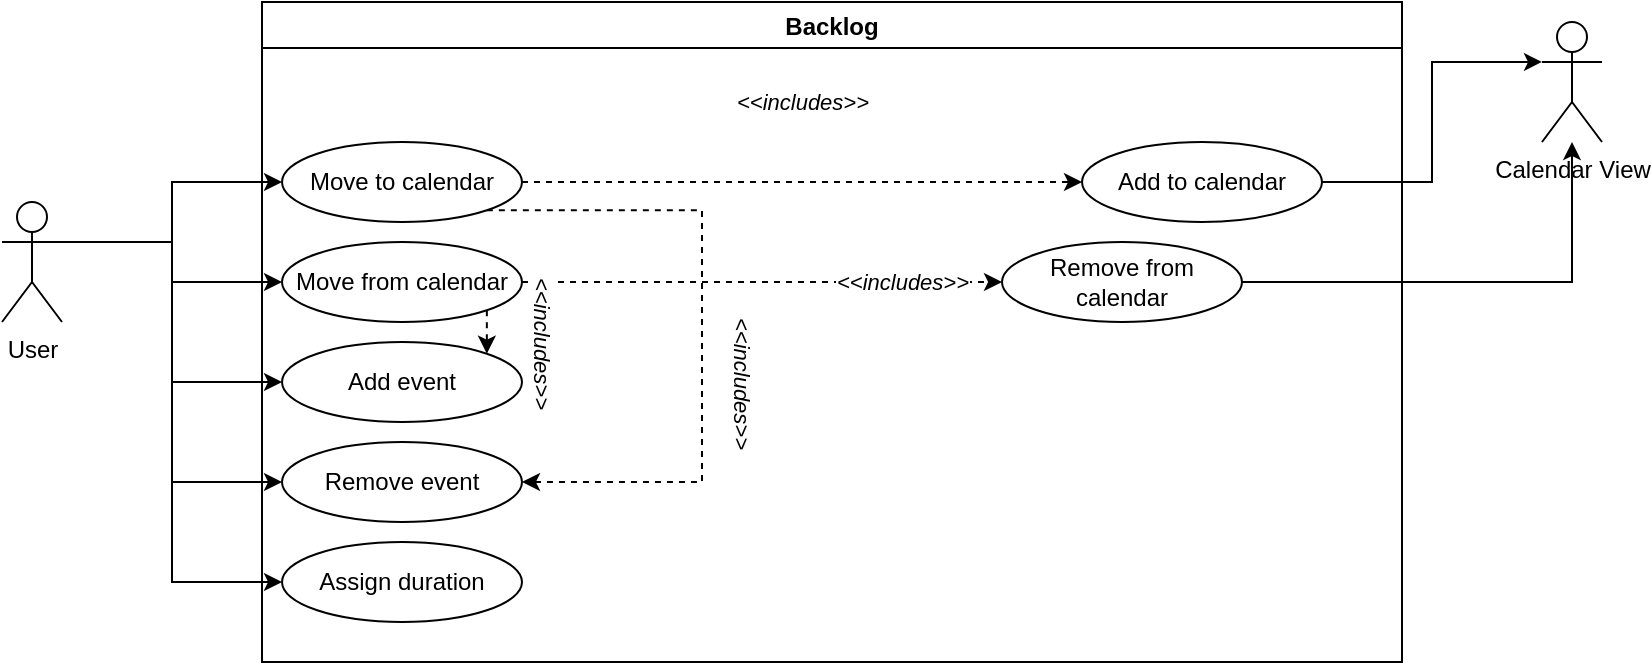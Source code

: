 <mxfile version="15.5.4" type="device"><diagram id="6DYqambJU48ZPH_mwP6G" name="Page-1"><mxGraphModel dx="1326" dy="880" grid="1" gridSize="10" guides="1" tooltips="1" connect="1" arrows="1" fold="1" page="1" pageScale="1" pageWidth="850" pageHeight="1100" math="0" shadow="0"><root><mxCell id="0"/><mxCell id="1" parent="0"/><mxCell id="C8MBlFfFD1ReF_RZRuRI-14" style="edgeStyle=orthogonalEdgeStyle;rounded=0;orthogonalLoop=1;jettySize=auto;html=1;exitX=1;exitY=0.333;exitDx=0;exitDy=0;exitPerimeter=0;entryX=0;entryY=0.5;entryDx=0;entryDy=0;" edge="1" parent="1" source="C8MBlFfFD1ReF_RZRuRI-19" target="C8MBlFfFD1ReF_RZRuRI-9"><mxGeometry relative="1" as="geometry"/></mxCell><mxCell id="C8MBlFfFD1ReF_RZRuRI-15" style="edgeStyle=orthogonalEdgeStyle;rounded=0;orthogonalLoop=1;jettySize=auto;html=1;exitX=1;exitY=0.333;exitDx=0;exitDy=0;exitPerimeter=0;entryX=0;entryY=0.5;entryDx=0;entryDy=0;" edge="1" parent="1" source="C8MBlFfFD1ReF_RZRuRI-19" target="C8MBlFfFD1ReF_RZRuRI-7"><mxGeometry relative="1" as="geometry"/></mxCell><mxCell id="C8MBlFfFD1ReF_RZRuRI-17" style="edgeStyle=orthogonalEdgeStyle;rounded=0;orthogonalLoop=1;jettySize=auto;html=1;exitX=1;exitY=0.333;exitDx=0;exitDy=0;exitPerimeter=0;entryX=0;entryY=0.5;entryDx=0;entryDy=0;" edge="1" parent="1" source="C8MBlFfFD1ReF_RZRuRI-19" target="C8MBlFfFD1ReF_RZRuRI-2"><mxGeometry relative="1" as="geometry"/></mxCell><mxCell id="C8MBlFfFD1ReF_RZRuRI-37" style="edgeStyle=orthogonalEdgeStyle;rounded=0;orthogonalLoop=1;jettySize=auto;html=1;exitX=1;exitY=0.333;exitDx=0;exitDy=0;exitPerimeter=0;entryX=0;entryY=0.5;entryDx=0;entryDy=0;" edge="1" parent="1" source="C8MBlFfFD1ReF_RZRuRI-19" target="C8MBlFfFD1ReF_RZRuRI-35"><mxGeometry relative="1" as="geometry"/></mxCell><mxCell id="C8MBlFfFD1ReF_RZRuRI-38" style="edgeStyle=orthogonalEdgeStyle;rounded=0;orthogonalLoop=1;jettySize=auto;html=1;exitX=1;exitY=0.333;exitDx=0;exitDy=0;exitPerimeter=0;entryX=0;entryY=0.5;entryDx=0;entryDy=0;" edge="1" parent="1" source="C8MBlFfFD1ReF_RZRuRI-19" target="C8MBlFfFD1ReF_RZRuRI-36"><mxGeometry relative="1" as="geometry"/></mxCell><mxCell id="C8MBlFfFD1ReF_RZRuRI-19" value="User" style="shape=umlActor;verticalLabelPosition=bottom;verticalAlign=top;html=1;outlineConnect=0;" vertex="1" parent="1"><mxGeometry x="50" y="320" width="30" height="60" as="geometry"/></mxCell><mxCell id="C8MBlFfFD1ReF_RZRuRI-21" value="Calendar View" style="shape=umlActor;verticalLabelPosition=bottom;verticalAlign=top;html=1;outlineConnect=0;" vertex="1" parent="1"><mxGeometry x="820" y="230" width="30" height="60" as="geometry"/></mxCell><mxCell id="C8MBlFfFD1ReF_RZRuRI-30" value="Backlog" style="swimlane;" vertex="1" parent="1"><mxGeometry x="180" y="220" width="570" height="330" as="geometry"/></mxCell><mxCell id="C8MBlFfFD1ReF_RZRuRI-32" value="Remove from calendar" style="ellipse;whiteSpace=wrap;html=1;" vertex="1" parent="C8MBlFfFD1ReF_RZRuRI-30"><mxGeometry x="370" y="120" width="120" height="40" as="geometry"/></mxCell><mxCell id="C8MBlFfFD1ReF_RZRuRI-13" value="Add to calendar" style="ellipse;whiteSpace=wrap;html=1;" vertex="1" parent="C8MBlFfFD1ReF_RZRuRI-30"><mxGeometry x="410" y="70" width="120" height="40" as="geometry"/></mxCell><mxCell id="C8MBlFfFD1ReF_RZRuRI-29" value="&amp;lt;&amp;lt;includes&amp;gt;&amp;gt;" style="edgeLabel;html=1;align=center;verticalAlign=middle;resizable=0;points=[];fontStyle=2" vertex="1" connectable="0" parent="C8MBlFfFD1ReF_RZRuRI-30"><mxGeometry x="270" y="50" as="geometry"/></mxCell><mxCell id="C8MBlFfFD1ReF_RZRuRI-7" value="Remove event" style="ellipse;whiteSpace=wrap;html=1;" vertex="1" parent="C8MBlFfFD1ReF_RZRuRI-30"><mxGeometry x="10" y="220" width="120" height="40" as="geometry"/></mxCell><mxCell id="C8MBlFfFD1ReF_RZRuRI-2" value="Assign duration" style="ellipse;whiteSpace=wrap;html=1;" vertex="1" parent="C8MBlFfFD1ReF_RZRuRI-30"><mxGeometry x="10" y="270" width="120" height="40" as="geometry"/></mxCell><mxCell id="C8MBlFfFD1ReF_RZRuRI-9" value="Add event" style="ellipse;whiteSpace=wrap;html=1;" vertex="1" parent="C8MBlFfFD1ReF_RZRuRI-30"><mxGeometry x="10" y="170" width="120" height="40" as="geometry"/></mxCell><mxCell id="C8MBlFfFD1ReF_RZRuRI-41" style="edgeStyle=orthogonalEdgeStyle;rounded=0;orthogonalLoop=1;jettySize=auto;html=1;exitX=1;exitY=1;exitDx=0;exitDy=0;entryX=1;entryY=0;entryDx=0;entryDy=0;dashed=1;" edge="1" parent="C8MBlFfFD1ReF_RZRuRI-30" source="C8MBlFfFD1ReF_RZRuRI-35" target="C8MBlFfFD1ReF_RZRuRI-9"><mxGeometry relative="1" as="geometry"/></mxCell><mxCell id="C8MBlFfFD1ReF_RZRuRI-44" style="edgeStyle=orthogonalEdgeStyle;rounded=0;orthogonalLoop=1;jettySize=auto;html=1;exitX=1;exitY=0.5;exitDx=0;exitDy=0;entryX=0;entryY=0.5;entryDx=0;entryDy=0;dashed=1;" edge="1" parent="C8MBlFfFD1ReF_RZRuRI-30" source="C8MBlFfFD1ReF_RZRuRI-35" target="C8MBlFfFD1ReF_RZRuRI-32"><mxGeometry relative="1" as="geometry"/></mxCell><mxCell id="C8MBlFfFD1ReF_RZRuRI-35" value="Move from calendar" style="ellipse;whiteSpace=wrap;html=1;" vertex="1" parent="C8MBlFfFD1ReF_RZRuRI-30"><mxGeometry x="10" y="120" width="120" height="40" as="geometry"/></mxCell><mxCell id="C8MBlFfFD1ReF_RZRuRI-39" style="edgeStyle=orthogonalEdgeStyle;rounded=0;orthogonalLoop=1;jettySize=auto;html=1;exitX=1;exitY=0.5;exitDx=0;exitDy=0;entryX=0;entryY=0.5;entryDx=0;entryDy=0;dashed=1;" edge="1" parent="C8MBlFfFD1ReF_RZRuRI-30" source="C8MBlFfFD1ReF_RZRuRI-36" target="C8MBlFfFD1ReF_RZRuRI-13"><mxGeometry relative="1" as="geometry"/></mxCell><mxCell id="C8MBlFfFD1ReF_RZRuRI-40" style="edgeStyle=orthogonalEdgeStyle;rounded=0;orthogonalLoop=1;jettySize=auto;html=1;exitX=1;exitY=1;exitDx=0;exitDy=0;entryX=1;entryY=0.5;entryDx=0;entryDy=0;dashed=1;" edge="1" parent="C8MBlFfFD1ReF_RZRuRI-30" source="C8MBlFfFD1ReF_RZRuRI-36" target="C8MBlFfFD1ReF_RZRuRI-7"><mxGeometry relative="1" as="geometry"><Array as="points"><mxPoint x="220" y="104"/><mxPoint x="220" y="240"/></Array></mxGeometry></mxCell><mxCell id="C8MBlFfFD1ReF_RZRuRI-36" value="Move to calendar" style="ellipse;whiteSpace=wrap;html=1;" vertex="1" parent="C8MBlFfFD1ReF_RZRuRI-30"><mxGeometry x="10" y="70" width="120" height="40" as="geometry"/></mxCell><mxCell id="C8MBlFfFD1ReF_RZRuRI-42" value="&amp;lt;&amp;lt;includes&amp;gt;&amp;gt;" style="edgeLabel;html=1;align=center;verticalAlign=middle;resizable=0;points=[];fontStyle=2;rotation=90;" vertex="1" connectable="0" parent="C8MBlFfFD1ReF_RZRuRI-30"><mxGeometry x="140" y="170" as="geometry"/></mxCell><mxCell id="C8MBlFfFD1ReF_RZRuRI-43" value="&amp;lt;&amp;lt;includes&amp;gt;&amp;gt;" style="edgeLabel;html=1;align=center;verticalAlign=middle;resizable=0;points=[];fontStyle=2;rotation=90;" vertex="1" connectable="0" parent="C8MBlFfFD1ReF_RZRuRI-30"><mxGeometry x="240" y="190" as="geometry"/></mxCell><mxCell id="C8MBlFfFD1ReF_RZRuRI-45" value="&amp;lt;&amp;lt;includes&amp;gt;&amp;gt;" style="edgeLabel;html=1;align=center;verticalAlign=middle;resizable=0;points=[];fontStyle=2" vertex="1" connectable="0" parent="C8MBlFfFD1ReF_RZRuRI-30"><mxGeometry x="320" y="140" as="geometry"/></mxCell><mxCell id="C8MBlFfFD1ReF_RZRuRI-33" style="edgeStyle=orthogonalEdgeStyle;rounded=0;orthogonalLoop=1;jettySize=auto;html=1;exitX=1;exitY=0.5;exitDx=0;exitDy=0;entryX=0;entryY=0.333;entryDx=0;entryDy=0;entryPerimeter=0;" edge="1" parent="1" source="C8MBlFfFD1ReF_RZRuRI-13" target="C8MBlFfFD1ReF_RZRuRI-21"><mxGeometry relative="1" as="geometry"/></mxCell><mxCell id="C8MBlFfFD1ReF_RZRuRI-34" style="edgeStyle=orthogonalEdgeStyle;rounded=0;orthogonalLoop=1;jettySize=auto;html=1;exitX=1;exitY=0.5;exitDx=0;exitDy=0;" edge="1" parent="1" source="C8MBlFfFD1ReF_RZRuRI-32" target="C8MBlFfFD1ReF_RZRuRI-21"><mxGeometry relative="1" as="geometry"/></mxCell></root></mxGraphModel></diagram></mxfile>